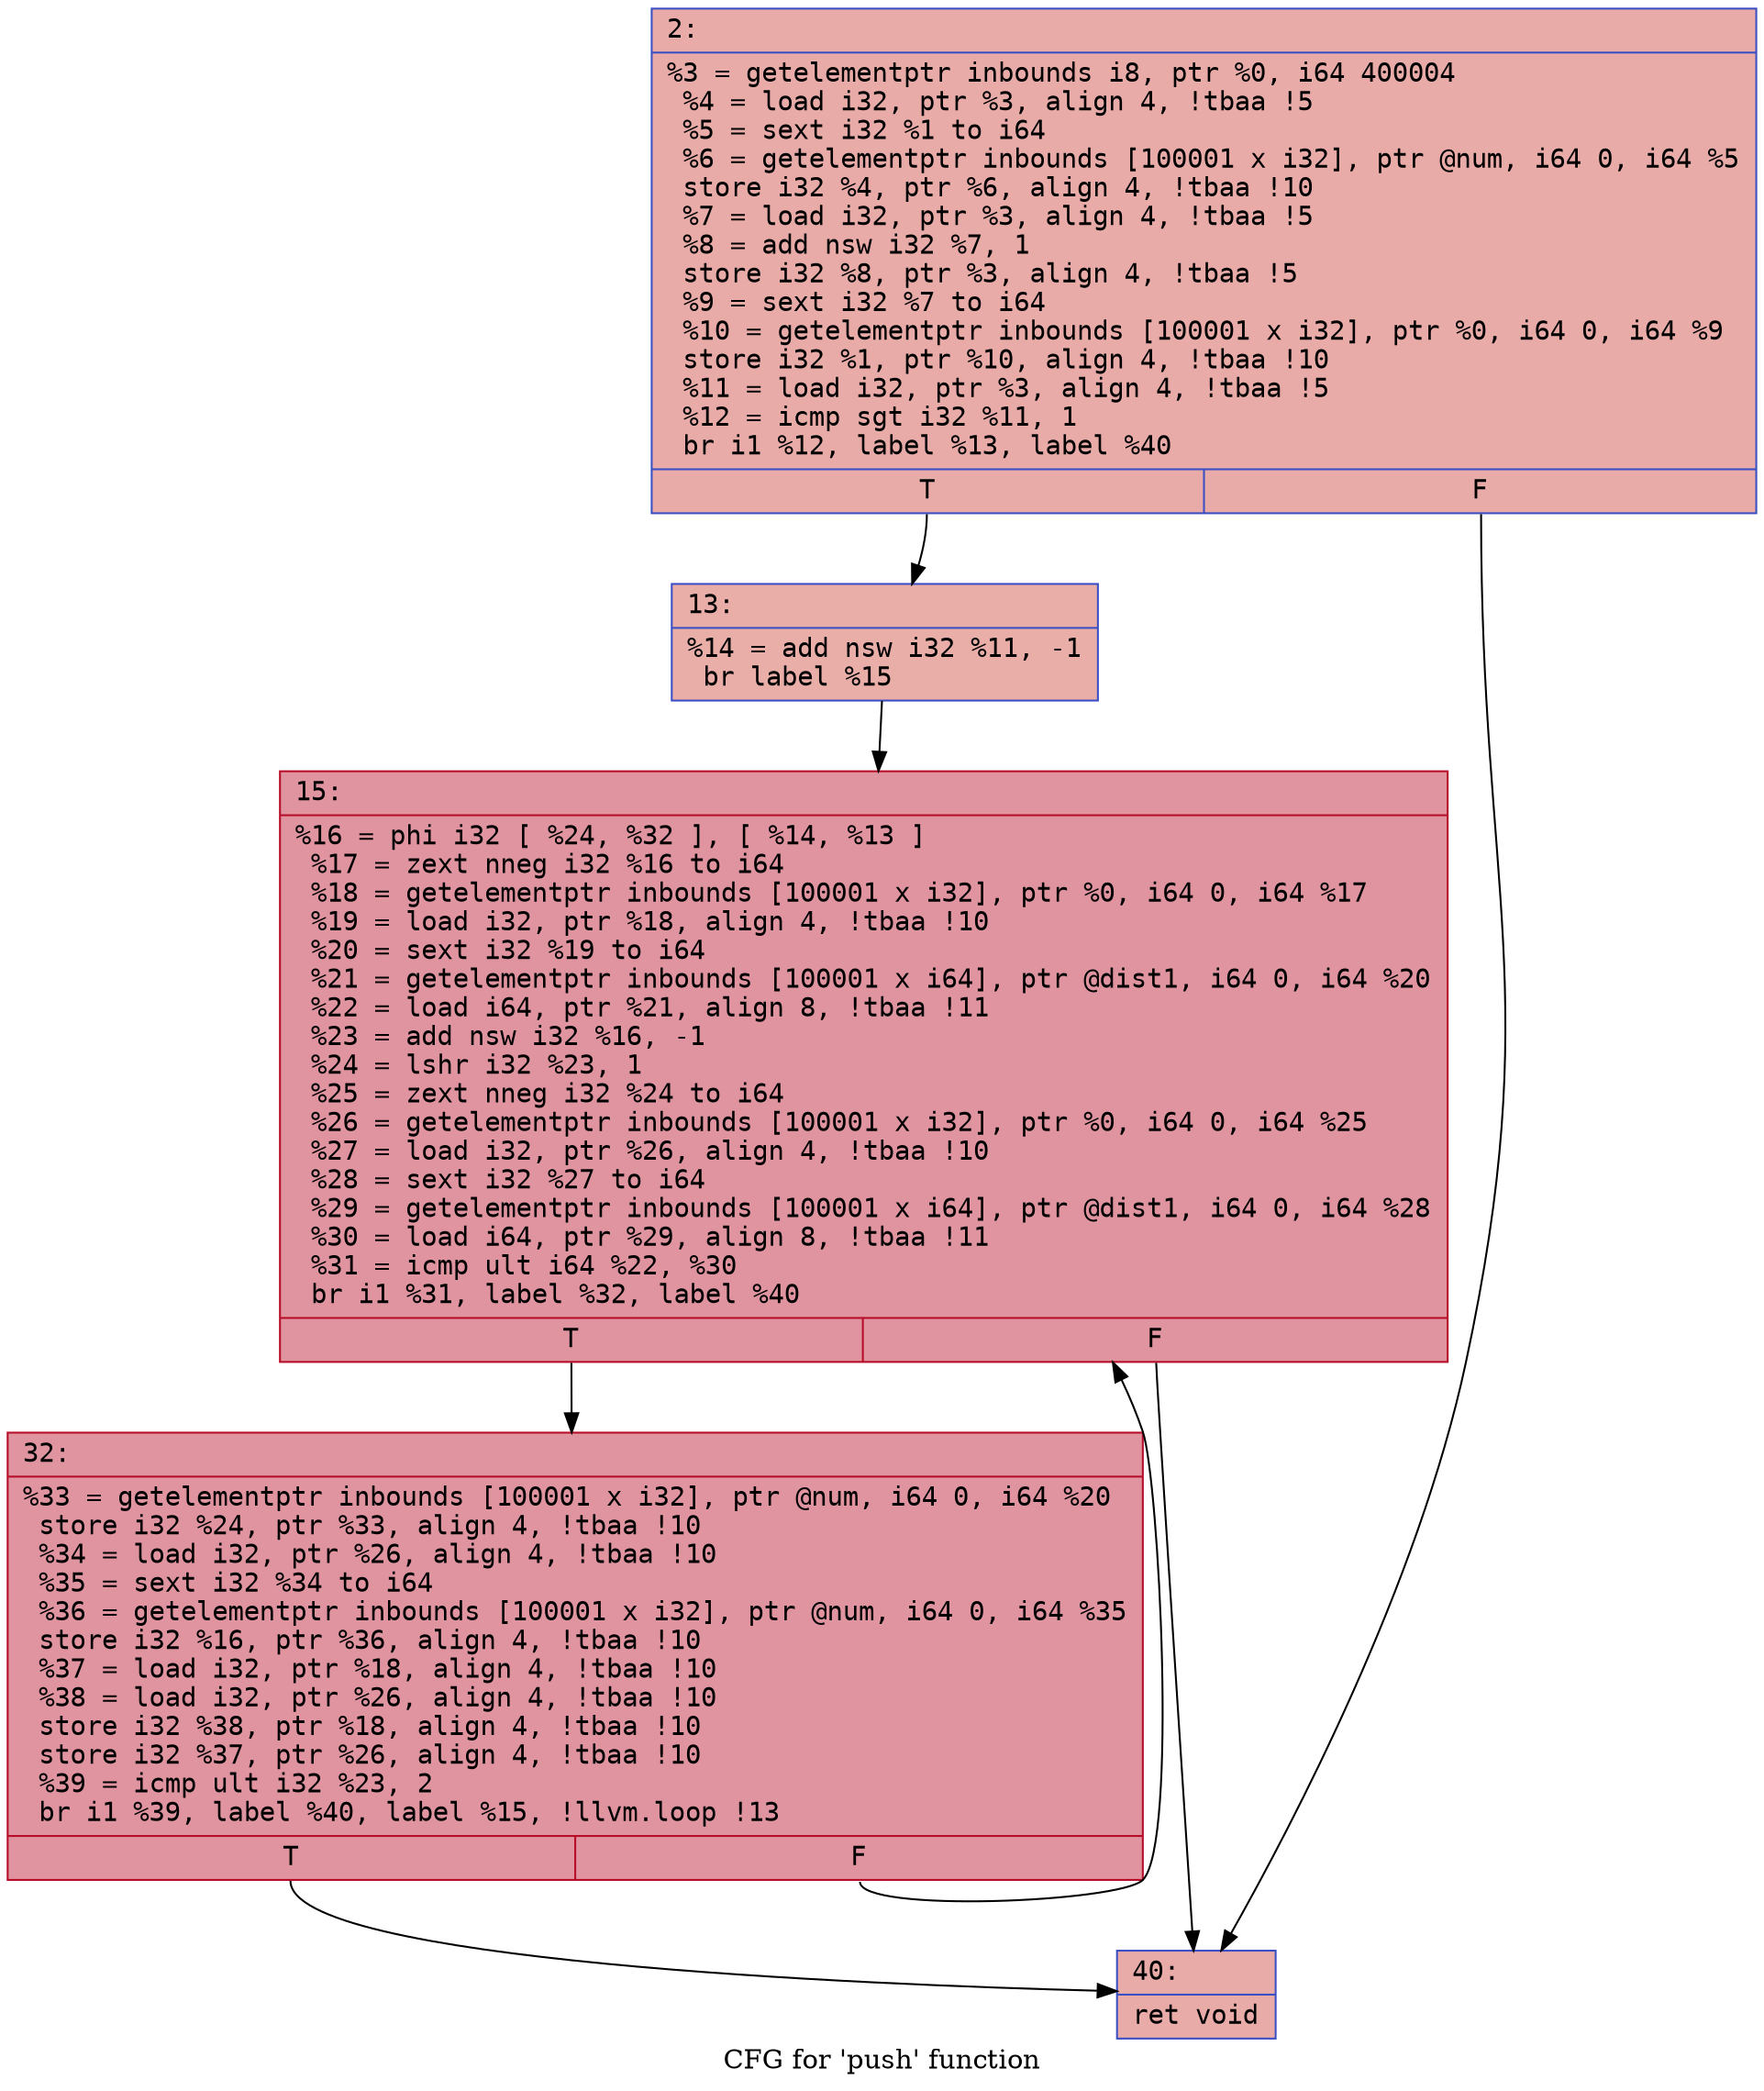 digraph "CFG for 'push' function" {
	label="CFG for 'push' function";

	Node0x616943045290 [shape=record,color="#3d50c3ff", style=filled, fillcolor="#cc403a70" fontname="Courier",label="{2:\l|  %3 = getelementptr inbounds i8, ptr %0, i64 400004\l  %4 = load i32, ptr %3, align 4, !tbaa !5\l  %5 = sext i32 %1 to i64\l  %6 = getelementptr inbounds [100001 x i32], ptr @num, i64 0, i64 %5\l  store i32 %4, ptr %6, align 4, !tbaa !10\l  %7 = load i32, ptr %3, align 4, !tbaa !5\l  %8 = add nsw i32 %7, 1\l  store i32 %8, ptr %3, align 4, !tbaa !5\l  %9 = sext i32 %7 to i64\l  %10 = getelementptr inbounds [100001 x i32], ptr %0, i64 0, i64 %9\l  store i32 %1, ptr %10, align 4, !tbaa !10\l  %11 = load i32, ptr %3, align 4, !tbaa !5\l  %12 = icmp sgt i32 %11, 1\l  br i1 %12, label %13, label %40\l|{<s0>T|<s1>F}}"];
	Node0x616943045290:s0 -> Node0x616943045a70[tooltip="2 -> 13\nProbability 50.00%" ];
	Node0x616943045290:s1 -> Node0x616943045ad0[tooltip="2 -> 40\nProbability 50.00%" ];
	Node0x616943045a70 [shape=record,color="#3d50c3ff", style=filled, fillcolor="#d0473d70" fontname="Courier",label="{13:\l|  %14 = add nsw i32 %11, -1\l  br label %15\l}"];
	Node0x616943045a70 -> Node0x616943045cb0[tooltip="13 -> 15\nProbability 100.00%" ];
	Node0x616943045cb0 [shape=record,color="#b70d28ff", style=filled, fillcolor="#b70d2870" fontname="Courier",label="{15:\l|  %16 = phi i32 [ %24, %32 ], [ %14, %13 ]\l  %17 = zext nneg i32 %16 to i64\l  %18 = getelementptr inbounds [100001 x i32], ptr %0, i64 0, i64 %17\l  %19 = load i32, ptr %18, align 4, !tbaa !10\l  %20 = sext i32 %19 to i64\l  %21 = getelementptr inbounds [100001 x i64], ptr @dist1, i64 0, i64 %20\l  %22 = load i64, ptr %21, align 8, !tbaa !11\l  %23 = add nsw i32 %16, -1\l  %24 = lshr i32 %23, 1\l  %25 = zext nneg i32 %24 to i64\l  %26 = getelementptr inbounds [100001 x i32], ptr %0, i64 0, i64 %25\l  %27 = load i32, ptr %26, align 4, !tbaa !10\l  %28 = sext i32 %27 to i64\l  %29 = getelementptr inbounds [100001 x i64], ptr @dist1, i64 0, i64 %28\l  %30 = load i64, ptr %29, align 8, !tbaa !11\l  %31 = icmp ult i64 %22, %30\l  br i1 %31, label %32, label %40\l|{<s0>T|<s1>F}}"];
	Node0x616943045cb0:s0 -> Node0x616943045db0[tooltip="15 -> 32\nProbability 96.88%" ];
	Node0x616943045cb0:s1 -> Node0x616943045ad0[tooltip="15 -> 40\nProbability 3.12%" ];
	Node0x616943045db0 [shape=record,color="#b70d28ff", style=filled, fillcolor="#b70d2870" fontname="Courier",label="{32:\l|  %33 = getelementptr inbounds [100001 x i32], ptr @num, i64 0, i64 %20\l  store i32 %24, ptr %33, align 4, !tbaa !10\l  %34 = load i32, ptr %26, align 4, !tbaa !10\l  %35 = sext i32 %34 to i64\l  %36 = getelementptr inbounds [100001 x i32], ptr @num, i64 0, i64 %35\l  store i32 %16, ptr %36, align 4, !tbaa !10\l  %37 = load i32, ptr %18, align 4, !tbaa !10\l  %38 = load i32, ptr %26, align 4, !tbaa !10\l  store i32 %38, ptr %18, align 4, !tbaa !10\l  store i32 %37, ptr %26, align 4, !tbaa !10\l  %39 = icmp ult i32 %23, 2\l  br i1 %39, label %40, label %15, !llvm.loop !13\l|{<s0>T|<s1>F}}"];
	Node0x616943045db0:s0 -> Node0x616943045ad0[tooltip="32 -> 40\nProbability 3.12%" ];
	Node0x616943045db0:s1 -> Node0x616943045cb0[tooltip="32 -> 15\nProbability 96.88%" ];
	Node0x616943045ad0 [shape=record,color="#3d50c3ff", style=filled, fillcolor="#cc403a70" fontname="Courier",label="{40:\l|  ret void\l}"];
}
